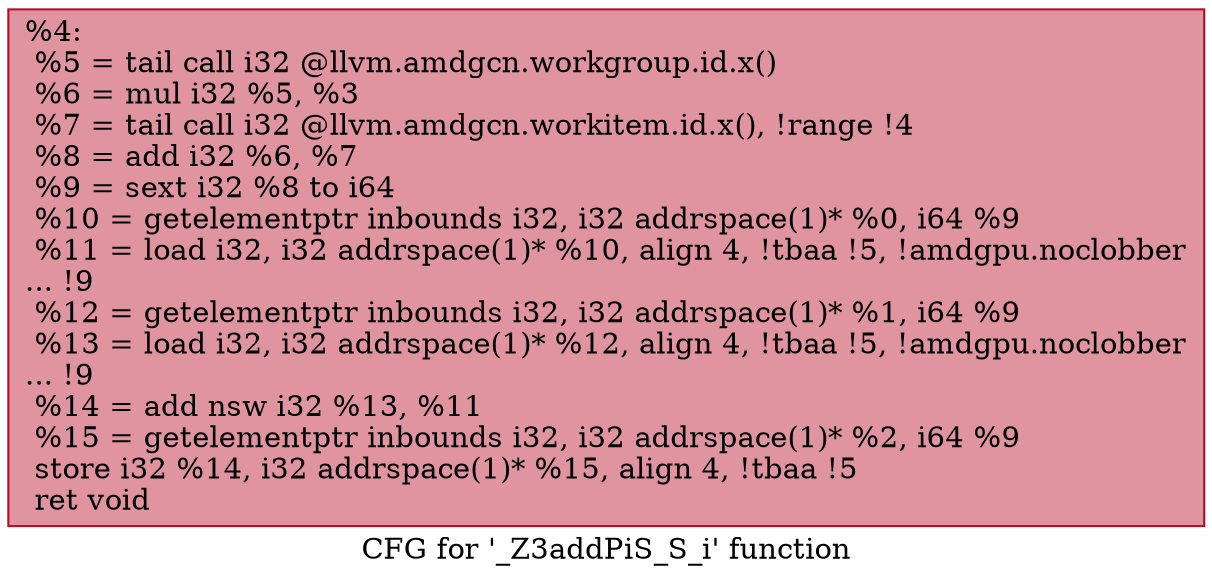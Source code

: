 digraph "CFG for '_Z3addPiS_S_i' function" {
	label="CFG for '_Z3addPiS_S_i' function";

	Node0x5b18dc0 [shape=record,color="#b70d28ff", style=filled, fillcolor="#b70d2870",label="{%4:\l  %5 = tail call i32 @llvm.amdgcn.workgroup.id.x()\l  %6 = mul i32 %5, %3\l  %7 = tail call i32 @llvm.amdgcn.workitem.id.x(), !range !4\l  %8 = add i32 %6, %7\l  %9 = sext i32 %8 to i64\l  %10 = getelementptr inbounds i32, i32 addrspace(1)* %0, i64 %9\l  %11 = load i32, i32 addrspace(1)* %10, align 4, !tbaa !5, !amdgpu.noclobber\l... !9\l  %12 = getelementptr inbounds i32, i32 addrspace(1)* %1, i64 %9\l  %13 = load i32, i32 addrspace(1)* %12, align 4, !tbaa !5, !amdgpu.noclobber\l... !9\l  %14 = add nsw i32 %13, %11\l  %15 = getelementptr inbounds i32, i32 addrspace(1)* %2, i64 %9\l  store i32 %14, i32 addrspace(1)* %15, align 4, !tbaa !5\l  ret void\l}"];
}
